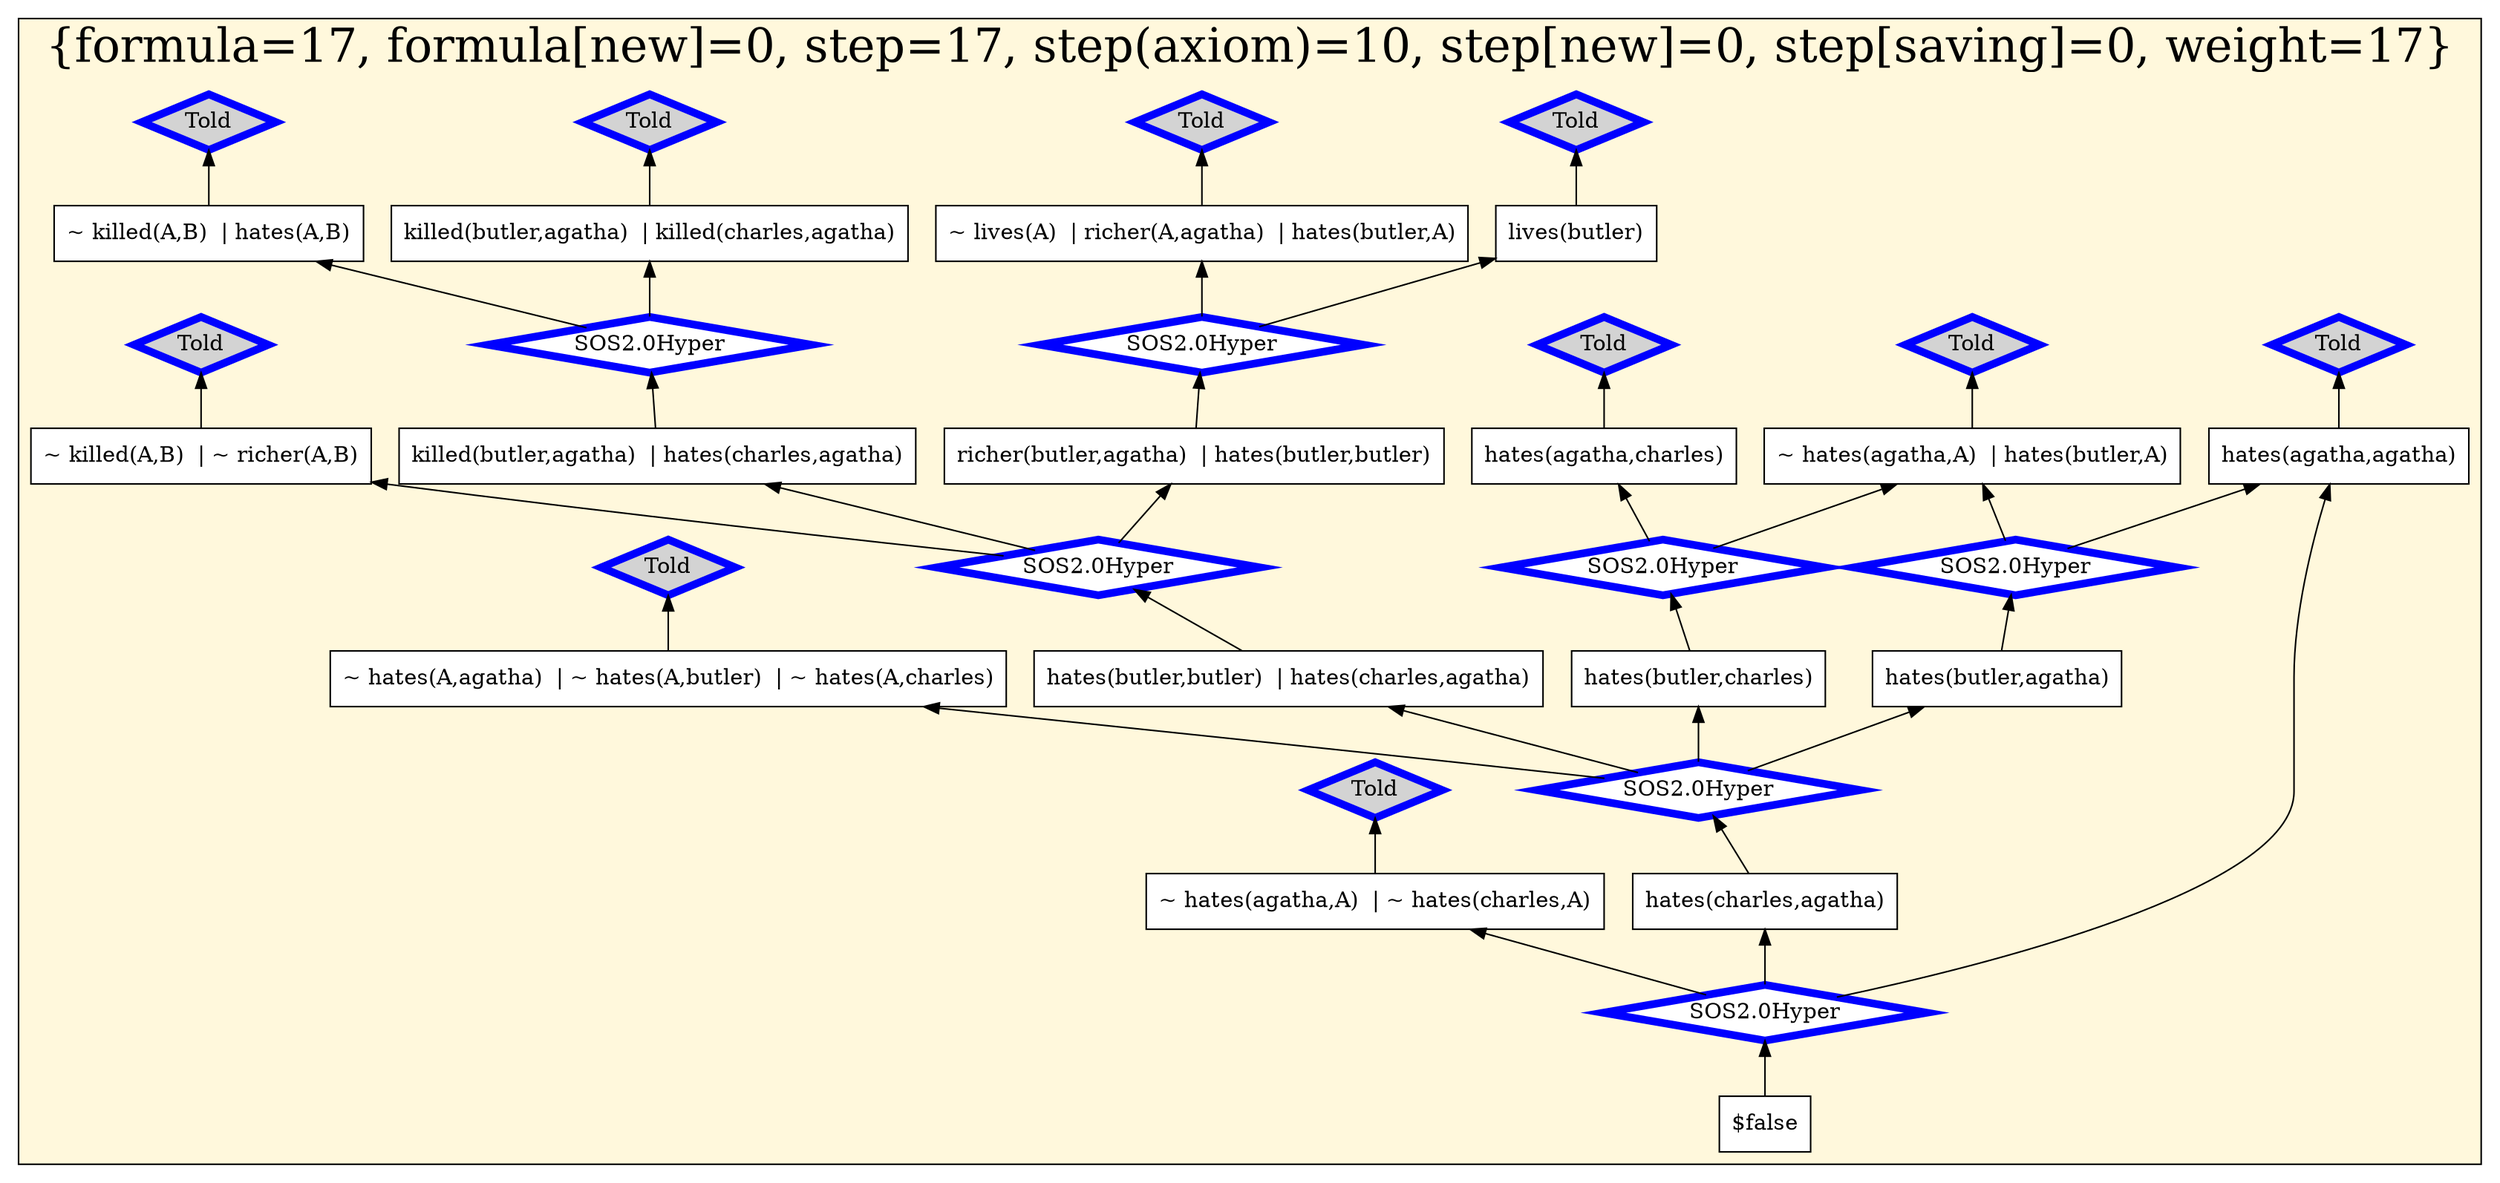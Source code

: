 digraph g 
{ rankdir=BT;
   
  "x_82" [ color="black" shape="box" label="~ hates(agatha,A)  | hates(butler,A)" fillcolor="white" style="filled"  ];
  "x_39" [ color="black" shape="box" label="~ killed(A,B)  | hates(A,B)" fillcolor="white" style="filled"  ];
  "x_152" [ color="black" shape="box" label="hates(butler,charles)" fillcolor="white" style="filled"  ];
  "x_392" [ color="black" shape="box" label="~ hates(A,agatha)  | ~ hates(A,butler)  | ~ hates(A,charles)" fillcolor="white" style="filled"  ];
  "x_130" [ color="black" shape="box" label="richer(butler,agatha)  | hates(butler,butler)" fillcolor="white" style="filled"  ];
  "x_383" [ color="black" shape="box" label="~ hates(agatha,A)  | ~ hates(charles,A)" fillcolor="white" style="filled"  ];
  "x_390" [ color="black" shape="box" label="~ killed(A,B)  | ~ richer(A,B)" fillcolor="white" style="filled"  ];
  "x_125" [ color="black" shape="box" label="hates(charles,agatha)" fillcolor="white" style="filled"  ];
  "x_391" [ color="black" shape="box" label="hates(butler,butler)  | hates(charles,agatha)" fillcolor="white" style="filled"  ];
  "x_213" [ color="black" shape="box" label="~ lives(A)  | richer(A,agatha)  | hates(butler,A)" fillcolor="white" style="filled"  ];
  "x_2" [ color="black" shape="box" label="$false" fillcolor="white" style="filled"  ];
  "x_336" [ color="black" shape="box" label="hates(agatha,agatha)" fillcolor="white" style="filled"  ];
  "x_224" [ color="black" shape="box" label="killed(butler,agatha)  | hates(charles,agatha)" fillcolor="white" style="filled"  ];
  "x_3" [ color="black" shape="box" label="lives(butler)" fillcolor="white" style="filled"  ];
  "x_206" [ color="black" shape="box" label="hates(butler,agatha)" fillcolor="white" style="filled"  ];
  "x_225" [ color="black" shape="box" label="hates(agatha,charles)" fillcolor="white" style="filled"  ];
  "x_115" [ color="black" shape="box" label="killed(butler,agatha)  | killed(charles,agatha)" fillcolor="white" style="filled"  ];
  "-7f2be617:1240b4a10d1:-467d" [ URL="http://browser.inference-web.org/iwbrowser/BrowseNodeSet?url=http%3A%2F%2Finference-web.org%2Fproofs%2Ftptp%2FSolutions%2FPUZ%2FPUZ001-1%2FSOS---2.0%2Fanswer.owl%23ns_3" color="blue" shape="diamond" label="Told" fillcolor="lightgrey" style="filled" penwidth="5"  ];
  "x_392" -> "-7f2be617:1240b4a10d1:-467d";
  "-7f2be617:1240b4a10d1:-4663" [ URL="http://browser.inference-web.org/iwbrowser/BrowseNodeSet?url=http%3A%2F%2Finference-web.org%2Fproofs%2Ftptp%2FSolutions%2FPUZ%2FPUZ001-1%2FSOS---2.0%2Fanswer.owl%23ns_1" color="blue" shape="diamond" label="Told" fillcolor="lightgrey" style="filled" penwidth="5"  ];
  "x_390" -> "-7f2be617:1240b4a10d1:-4663";
  "-7f2be617:1240b4a10d1:-4654" [ URL="http://browser.inference-web.org/iwbrowser/BrowseNodeSet?url=http%3A%2F%2Finference-web.org%2Fproofs%2Ftptp%2FSolutions%2FPUZ%2FPUZ001-1%2FSOS---2.0%2Fanswer.owl%23ns_8" color="blue" shape="diamond" label="Told" fillcolor="lightgrey" style="filled" penwidth="5"  ];
  "x_3" -> "-7f2be617:1240b4a10d1:-4654";
  "-7f2be617:1240b4a10d1:-469d" [ URL="http://browser.inference-web.org/iwbrowser/BrowseNodeSet?url=http%3A%2F%2Finference-web.org%2Fproofs%2Ftptp%2FSolutions%2FPUZ%2FPUZ001-1%2FSOS---2.0%2Fanswer.owl%23ns_2" color="blue" shape="diamond" label="Told" fillcolor="lightgrey" style="filled" penwidth="5"  ];
  "x_383" -> "-7f2be617:1240b4a10d1:-469d";
  "-7f2be617:1240b4a10d1:-468c" [ URL="http://browser.inference-web.org/iwbrowser/BrowseNodeSet?url=http%3A%2F%2Finference-web.org%2Fproofs%2Ftptp%2FSolutions%2FPUZ%2FPUZ001-1%2FSOS---2.0%2Fanswer.owl%23ns_5" color="blue" shape="diamond" label="Told" fillcolor="lightgrey" style="filled" penwidth="5"  ];
  "x_82" -> "-7f2be617:1240b4a10d1:-468c";
  "-7f2be617:1240b4a10d1:-4698" [ URL="http://browser.inference-web.org/iwbrowser/BrowseNodeSet?url=http%3A%2F%2Finference-web.org%2Fproofs%2Ftptp%2FSolutions%2FPUZ%2FPUZ001-1%2FSOS---2.0%2Fanswer.owl%23ns_21" color="blue" shape="diamond" label="SOS2.0Hyper" fillcolor="white" style="filled" penwidth="5"  ];
  "x_125" -> "-7f2be617:1240b4a10d1:-4698";
  "-7f2be617:1240b4a10d1:-4698" -> "x_152";
  "-7f2be617:1240b4a10d1:-4698" -> "x_206";
  "-7f2be617:1240b4a10d1:-4698" -> "x_391";
  "-7f2be617:1240b4a10d1:-4698" -> "x_392";
  "-7f2be617:1240b4a10d1:-4682" [ URL="http://browser.inference-web.org/iwbrowser/BrowseNodeSet?url=http%3A%2F%2Finference-web.org%2Fproofs%2Ftptp%2FSolutions%2FPUZ%2FPUZ001-1%2FSOS---2.0%2Fanswer.owl%23ns_15" color="blue" shape="diamond" label="SOS2.0Hyper" fillcolor="white" style="filled" penwidth="5"  ];
  "x_206" -> "-7f2be617:1240b4a10d1:-4682";
  "-7f2be617:1240b4a10d1:-4682" -> "x_82";
  "-7f2be617:1240b4a10d1:-4682" -> "x_336";
  "-7f2be617:1240b4a10d1:-466d" [ URL="http://browser.inference-web.org/iwbrowser/BrowseNodeSet?url=http%3A%2F%2Finference-web.org%2Fproofs%2Ftptp%2FSolutions%2FPUZ%2FPUZ001-1%2FSOS---2.0%2Fanswer.owl%23ns_4" color="blue" shape="diamond" label="Told" fillcolor="lightgrey" style="filled" penwidth="5"  ];
  "x_39" -> "-7f2be617:1240b4a10d1:-466d";
  "-7f2be617:1240b4a10d1:-4691" [ URL="http://browser.inference-web.org/iwbrowser/BrowseNodeSet?url=http%3A%2F%2Finference-web.org%2Fproofs%2Ftptp%2FSolutions%2FPUZ%2FPUZ001-1%2FSOS---2.0%2Fanswer.owl%23ns_17" color="blue" shape="diamond" label="SOS2.0Hyper" fillcolor="white" style="filled" penwidth="5"  ];
  "x_152" -> "-7f2be617:1240b4a10d1:-4691";
  "-7f2be617:1240b4a10d1:-4691" -> "x_82";
  "-7f2be617:1240b4a10d1:-4691" -> "x_225";
  "-7f2be617:1240b4a10d1:-4687" [ URL="http://browser.inference-web.org/iwbrowser/BrowseNodeSet?url=http%3A%2F%2Finference-web.org%2Fproofs%2Ftptp%2FSolutions%2FPUZ%2FPUZ001-1%2FSOS---2.0%2Fanswer.owl%23ns_11" color="blue" shape="diamond" label="Told" fillcolor="lightgrey" style="filled" penwidth="5"  ];
  "x_225" -> "-7f2be617:1240b4a10d1:-4687";
  "-7f2be617:1240b4a10d1:-46a2" [ URL="http://browser.inference-web.org/iwbrowser/BrowseNodeSet?url=http%3A%2F%2Finference-web.org%2Fproofs%2Ftptp%2FSolutions%2FPUZ%2FPUZ001-1%2FSOS---2.0%2Fanswer.owl%23ns_10" color="blue" shape="diamond" label="Told" fillcolor="lightgrey" style="filled" penwidth="5"  ];
  "x_336" -> "-7f2be617:1240b4a10d1:-46a2";
  "-7f2be617:1240b4a10d1:-4672" [ URL="http://browser.inference-web.org/iwbrowser/BrowseNodeSet?url=http%3A%2F%2Finference-web.org%2Fproofs%2Ftptp%2FSolutions%2FPUZ%2FPUZ001-1%2FSOS---2.0%2Fanswer.owl%23ns_18" color="blue" shape="diamond" label="SOS2.0Hyper" fillcolor="white" style="filled" penwidth="5"  ];
  "x_224" -> "-7f2be617:1240b4a10d1:-4672";
  "-7f2be617:1240b4a10d1:-4672" -> "x_39";
  "-7f2be617:1240b4a10d1:-4672" -> "x_115";
  "-7f2be617:1240b4a10d1:-4668" [ URL="http://browser.inference-web.org/iwbrowser/BrowseNodeSet?url=http%3A%2F%2Finference-web.org%2Fproofs%2Ftptp%2FSolutions%2FPUZ%2FPUZ001-1%2FSOS---2.0%2Fanswer.owl%23ns_12" color="blue" shape="diamond" label="Told" fillcolor="lightgrey" style="filled" penwidth="5"  ];
  "x_115" -> "-7f2be617:1240b4a10d1:-4668";
  "-7f2be617:1240b4a10d1:-4678" [ URL="http://browser.inference-web.org/iwbrowser/BrowseNodeSet?url=http%3A%2F%2Finference-web.org%2Fproofs%2Ftptp%2FSolutions%2FPUZ%2FPUZ001-1%2FSOS---2.0%2Fanswer.owl%23ns_19" color="blue" shape="diamond" label="SOS2.0Hyper" fillcolor="white" style="filled" penwidth="5"  ];
  "x_391" -> "-7f2be617:1240b4a10d1:-4678";
  "-7f2be617:1240b4a10d1:-4678" -> "x_130";
  "-7f2be617:1240b4a10d1:-4678" -> "x_224";
  "-7f2be617:1240b4a10d1:-4678" -> "x_390";
  "-7f2be617:1240b4a10d1:-46a8" [ URL="http://browser.inference-web.org/iwbrowser/BrowseNodeSet?url=http%3A%2F%2Finference-web.org%2Fproofs%2Ftptp%2FSolutions%2FPUZ%2FPUZ001-1%2FSOS---2.0%2Fanswer.owl%23answer" color="blue" shape="diamond" label="SOS2.0Hyper" fillcolor="white" style="filled" penwidth="5"  ];
  "x_2" -> "-7f2be617:1240b4a10d1:-46a8";
  "-7f2be617:1240b4a10d1:-46a8" -> "x_125";
  "-7f2be617:1240b4a10d1:-46a8" -> "x_336";
  "-7f2be617:1240b4a10d1:-46a8" -> "x_383";
  "-7f2be617:1240b4a10d1:-465e" [ URL="http://browser.inference-web.org/iwbrowser/BrowseNodeSet?url=http%3A%2F%2Finference-web.org%2Fproofs%2Ftptp%2FSolutions%2FPUZ%2FPUZ001-1%2FSOS---2.0%2Fanswer.owl%23ns_14" color="blue" shape="diamond" label="SOS2.0Hyper" fillcolor="white" style="filled" penwidth="5"  ];
  "x_130" -> "-7f2be617:1240b4a10d1:-465e";
  "-7f2be617:1240b4a10d1:-465e" -> "x_3";
  "-7f2be617:1240b4a10d1:-465e" -> "x_213";
  "-7f2be617:1240b4a10d1:-4659" [ URL="http://browser.inference-web.org/iwbrowser/BrowseNodeSet?url=http%3A%2F%2Finference-web.org%2Fproofs%2Ftptp%2FSolutions%2FPUZ%2FPUZ001-1%2FSOS---2.0%2Fanswer.owl%23ns_6" color="blue" shape="diamond" label="Told" fillcolor="lightgrey" style="filled" penwidth="5"  ];
  "x_213" -> "-7f2be617:1240b4a10d1:-4659";
  
 subgraph cluster_opt 
{ labelloc=b label="{formula=17, formula[new]=0, step=17, step(axiom)=10, step[new]=0, step[saving]=0, weight=17}" 
 fontsize=30 fillcolor=cornsilk style=filled 
  x_2 ; x_3 ; x_206 ; x_39 ; x_336 ; x_383 ; x_130 ; x_225 ; x_224 ; x_152 ; x_392 ; x_115 ; x_82 ; x_213 ; x_125 ; x_391 ; x_390 ; "-7f2be617:1240b4a10d1:-467d" ;
 "-7f2be617:1240b4a10d1:-4663" ;
 "-7f2be617:1240b4a10d1:-4654" ;
 "-7f2be617:1240b4a10d1:-469d" ;
 "-7f2be617:1240b4a10d1:-468c" ;
 "-7f2be617:1240b4a10d1:-4698" ;
 "-7f2be617:1240b4a10d1:-4682" ;
 "-7f2be617:1240b4a10d1:-466d" ;
 "-7f2be617:1240b4a10d1:-4691" ;
 "-7f2be617:1240b4a10d1:-4687" ;
 "-7f2be617:1240b4a10d1:-46a2" ;
 "-7f2be617:1240b4a10d1:-4672" ;
 "-7f2be617:1240b4a10d1:-4668" ;
 "-7f2be617:1240b4a10d1:-46a8" ;
 "-7f2be617:1240b4a10d1:-4678" ;
 "-7f2be617:1240b4a10d1:-465e" ;
 "-7f2be617:1240b4a10d1:-4659" ;
 
}
 
}
